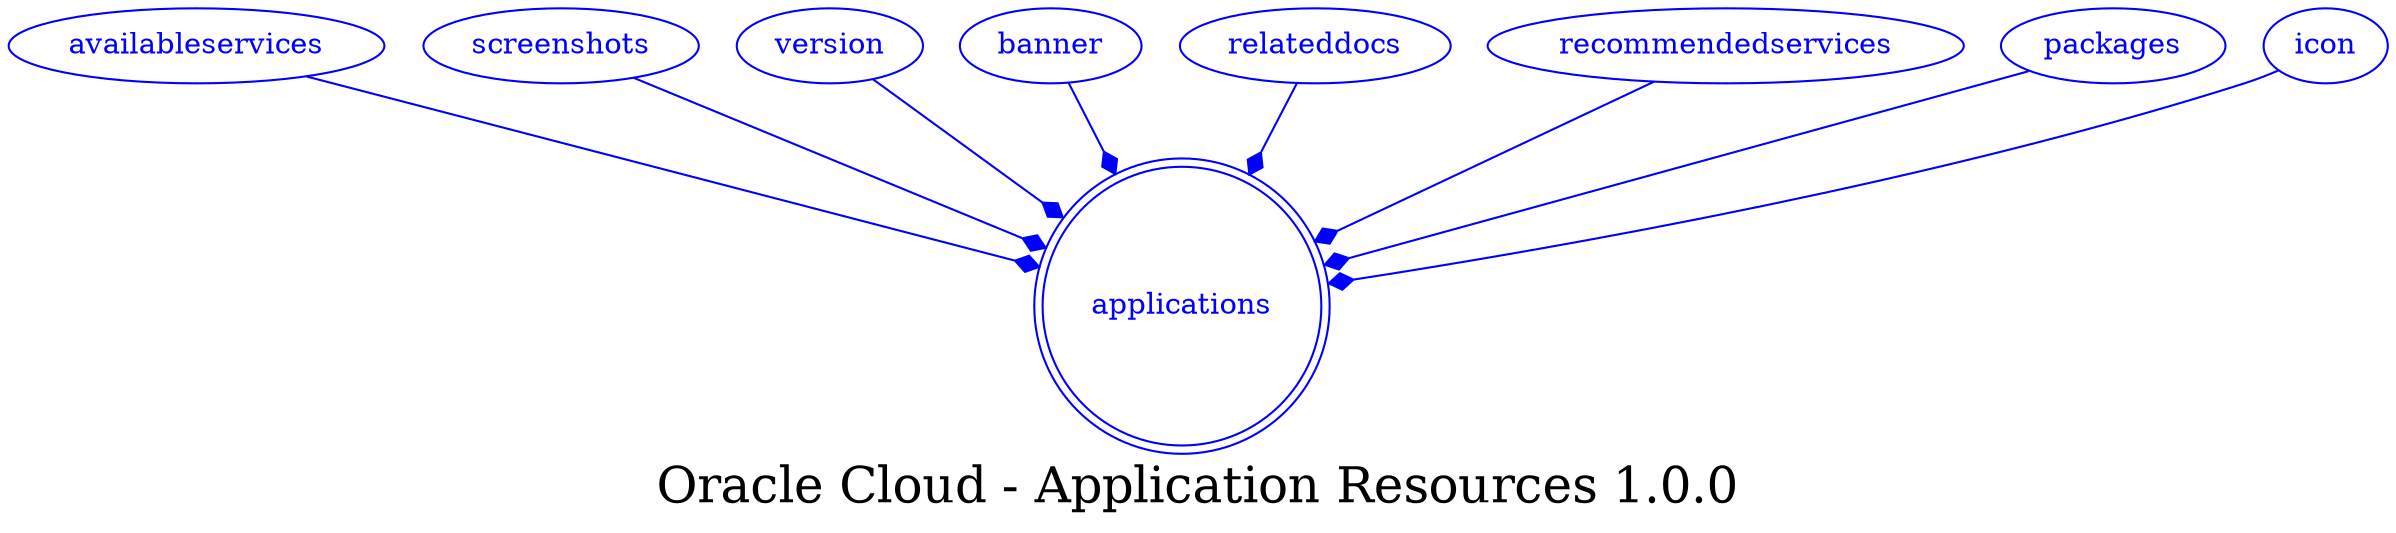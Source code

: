 digraph LexiconGraph {
graph[label="Oracle Cloud - Application Resources 1.0.0", fontsize=24]
splines=true
"applications" [color=blue, fontcolor=blue, shape=doublecircle]
"availableservices" -> "applications" [color=blue, fontcolor=blue, arrowhead=diamond, arrowtail=none]
"availableservices" [color=blue, fontcolor=blue, shape=ellipse]
"screenshots" -> "applications" [color=blue, fontcolor=blue, arrowhead=diamond, arrowtail=none]
"screenshots" [color=blue, fontcolor=blue, shape=ellipse]
"version" -> "applications" [color=blue, fontcolor=blue, arrowhead=diamond, arrowtail=none]
"version" [color=blue, fontcolor=blue, shape=ellipse]
"banner" -> "applications" [color=blue, fontcolor=blue, arrowhead=diamond, arrowtail=none]
"banner" [color=blue, fontcolor=blue, shape=ellipse]
"relateddocs" -> "applications" [color=blue, fontcolor=blue, arrowhead=diamond, arrowtail=none]
"relateddocs" [color=blue, fontcolor=blue, shape=ellipse]
"recommendedservices" -> "applications" [color=blue, fontcolor=blue, arrowhead=diamond, arrowtail=none]
"recommendedservices" [color=blue, fontcolor=blue, shape=ellipse]
"packages" -> "applications" [color=blue, fontcolor=blue, arrowhead=diamond, arrowtail=none]
"packages" [color=blue, fontcolor=blue, shape=ellipse]
"icon" -> "applications" [color=blue, fontcolor=blue, arrowhead=diamond, arrowtail=none]
"icon" [color=blue, fontcolor=blue, shape=ellipse]
}
